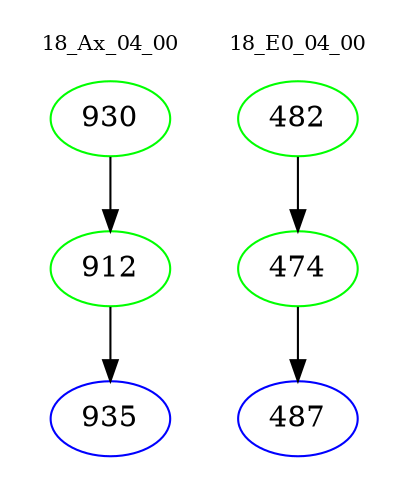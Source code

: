 digraph{
subgraph cluster_0 {
color = white
label = "18_Ax_04_00";
fontsize=10;
T0_930 [label="930", color="green"]
T0_930 -> T0_912 [color="black"]
T0_912 [label="912", color="green"]
T0_912 -> T0_935 [color="black"]
T0_935 [label="935", color="blue"]
}
subgraph cluster_1 {
color = white
label = "18_E0_04_00";
fontsize=10;
T1_482 [label="482", color="green"]
T1_482 -> T1_474 [color="black"]
T1_474 [label="474", color="green"]
T1_474 -> T1_487 [color="black"]
T1_487 [label="487", color="blue"]
}
}
